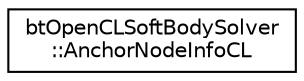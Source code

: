 digraph "Graphical Class Hierarchy"
{
  edge [fontname="Helvetica",fontsize="10",labelfontname="Helvetica",labelfontsize="10"];
  node [fontname="Helvetica",fontsize="10",shape=record];
  rankdir="LR";
  Node1 [label="btOpenCLSoftBodySolver\l::AnchorNodeInfoCL",height=0.2,width=0.4,color="black", fillcolor="white", style="filled",URL="$structbt_open_c_l_soft_body_solver_1_1_anchor_node_info_c_l.html"];
}
